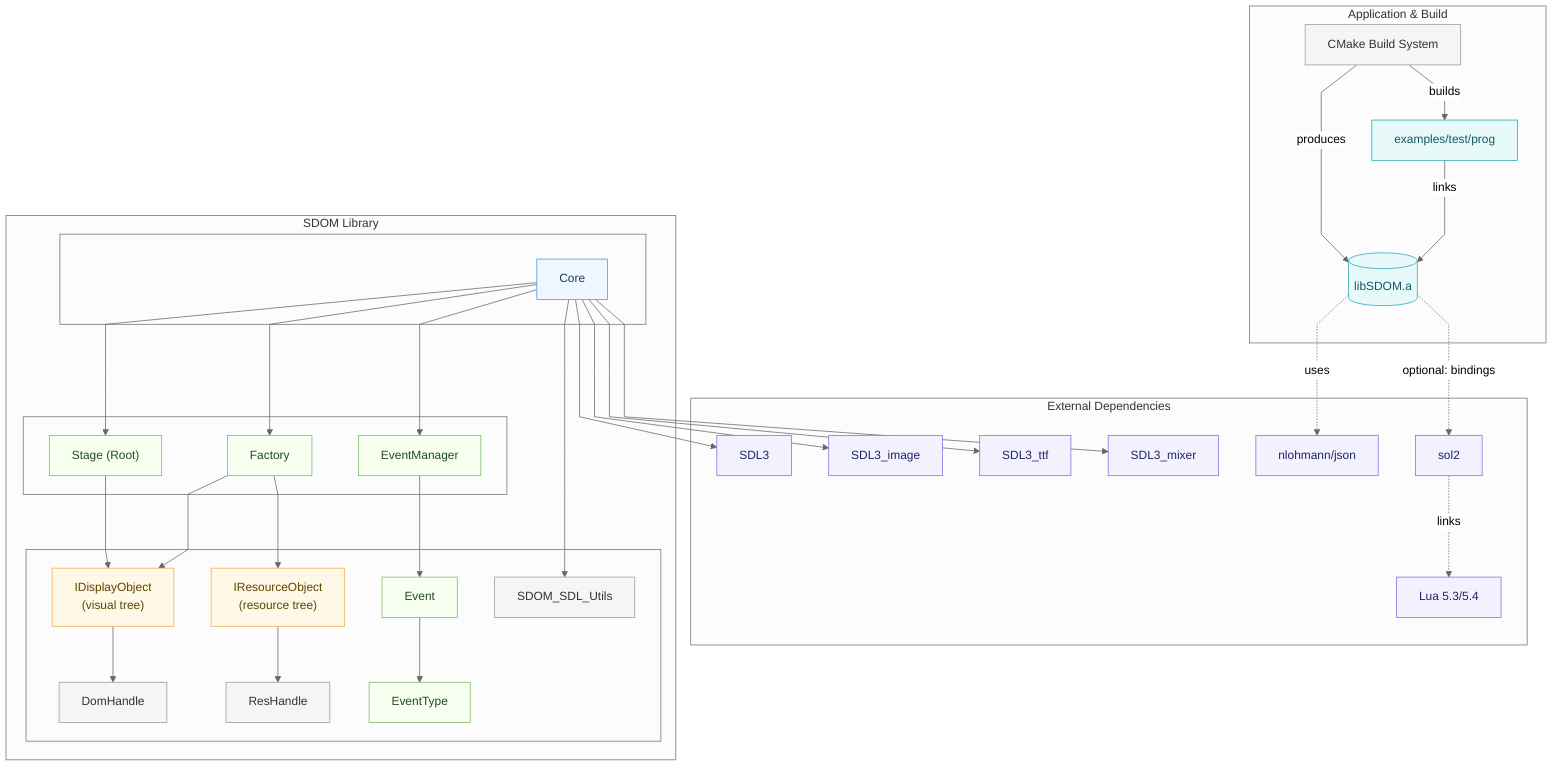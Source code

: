 %%{init: { 'theme': 'neutral', 'flowchart': { 'curve': 'linear' } }}%%
flowchart TB

  %% Styling
  classDef core fill:#eef7ff,stroke:#4a90e2,color:#1a3b5d,stroke-width:1px
  classDef mod  fill:#f7fff0,stroke:#7bb661,color:#234d20,stroke-width:1px
  classDef iface fill:#fff8e6,stroke:#f0ad4e,color:#5a4500,stroke-width:1px
  classDef util fill:#f5f5f5,stroke:#999,color:#333,stroke-width:1px
  classDef dep  fill:#f2f2ff,stroke:#7c6fe6,color:#262262,stroke-width:1px
  classDef bin  fill:#e8f9f9,stroke:#22a6b3,color:#125a63,stroke-width:1px

  %% Application / Build
  subgraph APP[Application & Build]
    direction TB
    EX[examples/test/prog]:::bin
    LIB[(libSDOM.a)]:::bin
    CMake[CMake Build System]:::util
    EX -->|links| LIB
  end

  %% SDOM Library internals
  subgraph SDOM[SDOM Library]
    direction TB

    %% Top center
    subgraph TOP[" "]
      direction TB
      Core["Core"]:::core
    end

    %% Middle row (left-to-right)
    subgraph MID[" "]
      direction LR
      Stage["Stage (Root)"]:::mod
      Factory["Factory"]:::mod
      EventMgr["EventManager"]:::mod
    end

    %% Lower row (interfaces, events, handles, utils)
    subgraph LOW[" "]
      direction LR
      IDO["IDisplayObject\n(visual tree)"]:::iface
      IRO["IResourceObject\n(resource tree)"]:::iface
      Event["Event"]:::mod
      EventType["EventType"]:::mod
      DomHandle["DomHandle"]:::util
      ResHandle["ResHandle"]:::util
      SDLUtils["SDOM_SDL_Utils"]:::util
    end

    %% Edges from Core
    Core --> Stage
    Core --> Factory
    Core --> EventMgr
    Core --> SDLUtils

    %% Factory creates/owns
    Factory --> IDO
    Factory --> IRO

    %% Stage contains the visual tree
    Stage --> IDO

    %% Events
    EventMgr --> Event
    Event --> EventType

    %% Handles reference types
    IDO --> DomHandle
    IRO --> ResHandle
  end

  %% External dependencies
  subgraph EXT[External Dependencies]
    direction TB
    SDL3[SDL3]:::dep
    SDLimg[SDL3_image]:::dep
    SDLttf[SDL3_ttf]:::dep
    SDLmix[SDL3_mixer]:::dep
    JSON[nlohmann/json]:::dep
    Sol2[sol2]:::dep
    Lua[Lua 5.3/5.4]:::dep
  end

  %% Edges between areas
  Core --> SDL3
  Core --> SDLimg
  Core --> SDLttf
  Core --> SDLmix

  LIB -. uses .-> JSON
  LIB -. optional: bindings .-> Sol2
  Sol2 -. links .-> Lua

  CMake -->|produces| LIB
  CMake -->|builds| EX